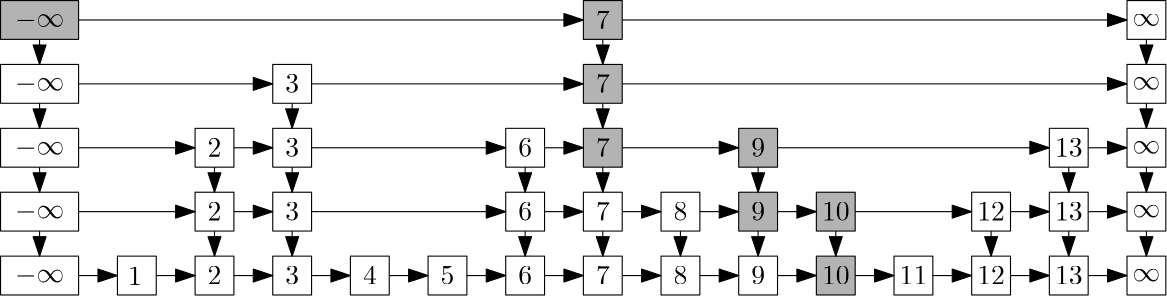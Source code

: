 <?xml version="1.0"?>
<!DOCTYPE ipe SYSTEM "ipe.dtd">
<ipe version="70005" creator="Ipe 7.1.1">
<info created="D:20140206095629" modified="D:20140206095629"/>
<ipestyle name="ipe6">
<symbol name="mark/circle(sx)" transformations="translations">
<path fill="sym-stroke">
0.6 0 0 0.6 0 0 e
0.4 0 0 0.4 0 0 e
</path>
</symbol>
<symbol name="mark/disk(sx)" transformations="translations">
<path fill="sym-stroke">
0.6 0 0 0.6 0 0 e
</path>
</symbol>
<symbol name="mark/fdisk(sfx)" transformations="translations">
<group>
<path fill="sym-fill">
0.5 0 0 0.5 0 0 e
</path>
<path fill="sym-stroke" fillrule="eofill">
0.6 0 0 0.6 0 0 e
0.4 0 0 0.4 0 0 e
</path>
</group>
</symbol>
<symbol name="mark/box(sx)" transformations="translations">
<path fill="sym-stroke" fillrule="eofill">
-0.6 -0.6 m
0.6 -0.6 l
0.6 0.6 l
-0.6 0.6 l
h
-0.4 -0.4 m
0.4 -0.4 l
0.4 0.4 l
-0.4 0.4 l
h
</path>
</symbol>
<symbol name="mark/square(sx)" transformations="translations">
<path fill="sym-stroke">
-0.6 -0.6 m
0.6 -0.6 l
0.6 0.6 l
-0.6 0.6 l
h
</path>
</symbol>
<symbol name="mark/fsquare(sfx)" transformations="translations">
<group>
<path fill="sym-fill">
-0.5 -0.5 m
0.5 -0.5 l
0.5 0.5 l
-0.5 0.5 l
h
</path>
<path fill="sym-stroke" fillrule="eofill">
-0.6 -0.6 m
0.6 -0.6 l
0.6 0.6 l
-0.6 0.6 l
0 -0.4 m
0.4 -0.4 l
0.4 0.4 l
-0.4 0.4 l
h
</path>
</group>
</symbol>
<symbol name="mark/cross(sx)" transformations="translations">
<group>
<path fill="sym-stroke">
-0.43 -0.57 m
0.57 0.43 l
0.43 0.57 l
-0.57 -0.43 l
h
</path>
<path fill="sym-stroke">
-0.43 0.57 m
0.57 -0.43 l
0.43 -0.57 l
-0.57 0.43 l
h
</path>
</group>
</symbol>
<pen name="heavier" value="0.8"/>
<pen name="fat" value="1.2"/>
<pen name="ultrafat" value="2"/>
<symbolsize name="large" value="5"/>
<symbolsize name="small" value="2"/>
<symbolsize name="tiny" value="1.1"/>
<arrowsize name="large" value="10"/>
<arrowsize name="small" value="5"/>
<arrowsize name="tiny" value="3"/>
<color name="red" value="1 0 0"/>
<color name="green" value="0 1 0"/>
<color name="blue" value="0 0 1"/>
<color name="yellow" value="1 1 0"/>
<color name="gray1" value="0.125"/>
<color name="gray2" value="0.25"/>
<color name="gray3" value="0.375"/>
<color name="gray4" value="0.5"/>
<color name="gray5" value="0.625"/>
<color name="gray6" value="0.75"/>
<color name="gray7" value="0.875"/>
<dashstyle name="dashed" value="[4] 0"/>
<dashstyle name="dotted" value="[1 3] 0"/>
<dashstyle name="dash dotted" value="[4 2 1 2] 0"/>
<dashstyle name="dash dot dotted" value="[4 2 1 2 1 2] 0"/>
<textsize name="large" value="\large"/>
<textsize name="Large" value="\Large"/>
<textsize name="LARGE" value="\LARGE"/>
<textsize name="huge" value="\huge"/>
<textsize name="Huge" value="\Huge"/>
<textsize name="small" value="\small"/>
<textsize name="footnote" value="\footnotesize"/>
<textsize name="tiny" value="\tiny"/>
<textstyle name="center" begin="\begin{center}" end="\end{center}"/>
<textstyle name="itemize" begin="\begin{itemize}" end="\end{itemize}"/>
<textstyle name="item" begin="\begin{itemize}\item{}" end="\end{itemize}"/>
</ipestyle>
<page>
<layer name="alpha"/>
<view layers="alpha" active="alpha"/>
<path layer="alpha" matrix="1 0 0 1 397.797 227.846" stroke="black" fill="0.701" pen="0.4">
-240.834 78.9682 m
-268.927 78.9682 l
-268.927 64.9896 l
-240.834 64.9896 l
h
</path>
<path matrix="1 0 0 1 397.797 227.846" stroke="black" fill="0.701" pen="0.4">
38.7411 -13.0396 m
24.7625 -13.0396 l
24.7625 -27.0182 l
38.7411 -27.0182 l
h
</path>
<path matrix="1 0 0 1 397.797 227.846" stroke="black" fill="0.701" pen="0.4">
38.7411 9.96234 m
24.7625 9.96234 l
24.7625 -4.01625 l
38.7411 -4.01625 l
h
</path>
<path matrix="1 0 0 1 397.797 227.846" stroke="black" fill="0.701" pen="0.4">
10.7835 9.96234 m
-3.1955 9.96234 l
-3.1955 -4.01625 l
10.7835 -4.01625 l
h
</path>
<path matrix="1 0 0 1 397.797 227.846" stroke="black" fill="0.701" pen="0.4">
-45.1315 32.9643 m
-59.1105 32.9643 l
-59.1105 18.9857 l
-45.1315 18.9857 l
h
</path>
<path matrix="1 0 0 1 397.797 227.846" stroke="black" fill="0.701" pen="0.4">
10.7835 32.9643 m
-3.1955 32.9643 l
-3.1955 18.9857 l
10.7835 18.9857 l
h
</path>
<path matrix="1 0 0 1 397.797 227.846" stroke="black" fill="0.701" pen="0.4">
-45.1315 55.9662 m
-59.1105 55.9662 l
-59.1105 41.9877 l
-45.1315 41.9877 l
h
</path>
<path matrix="1 0 0 1 397.797 227.846" stroke="black" fill="0.701" pen="0.4">
-45.1315 78.9682 m
-59.1105 78.9682 l
-59.1105 64.9896 l
-45.1315 64.9896 l
h
</path>
<text matrix="1 0 0 1 397.797 227.846" transformations="translations" pos="-166.441 -23.2389" stroke="black" type="label" valign="bottom" size="10">3</text>
<text matrix="1 0 0 1 397.797 227.846" transformations="translations" pos="1.3045 -23.2389" stroke="black" type="label" valign="bottom" size="10">9</text>
<text matrix="1 0 0 1 397.797 227.846" transformations="translations" pos="26.7668 -23.2389" stroke="black" type="label" valign="bottom" size="10">10</text>
<text matrix="1 0 0 1 397.797 227.846" transformations="translations" pos="110.64 -23.2389" stroke="black" type="label" valign="bottom" size="10">13</text>
<text matrix="1 0 0 1 397.797 227.846" transformations="translations" pos="-194.398 -23.2389" stroke="black" type="label" valign="bottom" size="10">2</text>
<text matrix="1 0 0 1 397.797 227.846" transformations="translations" pos="-110.526 -23.2389" stroke="black" type="label" valign="bottom" size="10">5</text>
<text matrix="1 0 0 1 397.797 227.846" transformations="translations" pos="54.7244 -23.2389" stroke="black" type="label" valign="bottom" size="10">11</text>
<text matrix="1 0 0 1 397.797 227.846" transformations="translations" pos="-138.483 -23.2389" stroke="black" type="label" valign="bottom" size="10">4</text>
<text matrix="1 0 0 1 397.797 227.846" transformations="translations" pos="-82.5685 -23.2389" stroke="black" type="label" valign="bottom" size="10">6</text>
<text matrix="1 0 0 1 397.797 227.846" transformations="translations" pos="-54.6105 -23.2389" stroke="black" type="label" valign="bottom" size="10">7</text>
<text matrix="1 0 0 1 397.797 227.846" transformations="translations" pos="-26.6535 -23.2389" stroke="black" type="label" valign="bottom" size="10">8</text>
<text matrix="1 0 0 1 397.797 227.846" transformations="translations" pos="82.6819 -23.2389" stroke="black" type="label" valign="bottom" size="10">12</text>
<path matrix="1 0 0 1 397.797 227.846" stroke="black" pen="0.4">
-184.919 -13.0396 m
-198.898 -13.0396 l
-198.898 -27.0182 l
-184.919 -27.0182 l
h
</path>
<path matrix="1 0 0 1 397.797 227.846" stroke="black" pen="0.4">
-156.961 -13.0396 m
-170.94 -13.0396 l
-170.94 -27.0182 l
-156.961 -27.0182 l
h
</path>
<path matrix="1 0 0 1 397.797 227.846" stroke="black" pen="0.4">
-129.004 -13.0396 m
-142.982 -13.0396 l
-142.982 -27.0182 l
-129.004 -27.0182 l
h
</path>
<path matrix="1 0 0 1 397.797 227.846" stroke="black" pen="0.4">
-101.046 -13.0396 m
-115.025 -13.0396 l
-115.025 -27.0182 l
-101.046 -27.0182 l
h
</path>
<path matrix="1 0 0 1 397.797 227.846" stroke="black" pen="0.4">
-73.0895 -13.0396 m
-87.0675 -13.0396 l
-87.0675 -27.0182 l
-73.0895 -27.0182 l
h
</path>
<path matrix="1 0 0 1 397.797 227.846" stroke="black" pen="0.4">
-45.1315 -13.0396 m
-59.1105 -13.0396 l
-59.1105 -27.0182 l
-45.1315 -27.0182 l
h
</path>
<path matrix="1 0 0 1 397.797 227.846" stroke="black" pen="0.4">
-17.1745 -13.0396 m
-31.1525 -13.0396 l
-31.1525 -27.0182 l
-17.1745 -27.0182 l
h
</path>
<path matrix="1 0 0 1 397.797 227.846" stroke="black" pen="0.4">
10.7835 -13.0396 m
-3.1955 -13.0396 l
-3.1955 -27.0182 l
10.7835 -27.0182 l
h
</path>
<path matrix="1 0 0 1 397.797 227.846" stroke="black" pen="0.4">
66.6987 -13.0396 m
52.7201 -13.0396 l
52.7201 -27.0182 l
66.6987 -27.0182 l
h
</path>
<path matrix="1 0 0 1 397.797 227.846" stroke="black" pen="0.4">
94.6562 -13.0396 m
80.6777 -13.0396 l
80.6777 -27.0182 l
94.6562 -27.0182 l
h
</path>
<path matrix="1 0 0 1 397.797 227.846" stroke="black" pen="0.4">
122.614 -13.0396 m
108.635 -13.0396 l
108.635 -27.0182 l
122.614 -27.0182 l
h
</path>
<group matrix="1 0 0 1 397.797 227.846">
<text transformations="translations" pos="-223.078 -23.4733" stroke="black" type="label" valign="bottom" size="10">1</text>
<path stroke="black" pen="0.4">
-212.877 -13.0396 m
-226.855 -13.0396 l
-226.855 -27.0182 l
-212.877 -27.0182 l
h
</path>
</group>
<path matrix="1 0 0 1 397.797 227.846" stroke="black" pen="0.4">
150.572 -13.0396 m
136.593 -13.0396 l
136.593 -27.0182 l
150.572 -27.0182 l
h
</path>
<text matrix="1 0 0 1 397.797 227.846" transformations="translations" pos="138.597 -22.1739" stroke="black" type="label" valign="bottom" size="10">$\infty$</text>
<text matrix="1 0 0 1 397.797 227.846" transformations="translations" pos="-263.746 -23.3489" stroke="black" type="label" valign="bottom" size="10">$-\infty$</text>
<path matrix="1 0 0 1 397.797 227.846" stroke="black" pen="0.4">
-240.835 -13.0396 m
-268.927 -13.0396 l
-268.927 -27.0182 l
-240.835 -27.0182 l
h
</path>
<path matrix="1 0 0 1 397.797 227.846" stroke="black" pen="0.4" arrow="normal/7">
-240.835 -20.0289 m
-226.855 -20.0289 l
</path>
<path matrix="1 0 0 1 397.797 227.846" stroke="black" pen="0.4" arrow="normal/7">
-212.877 -20.0289 m
-198.898 -20.0289 l
</path>
<path matrix="1 0 0 1 397.797 227.846" stroke="black" pen="0.4" arrow="normal/7">
-184.919 -20.0289 m
-170.94 -20.0289 l
</path>
<path matrix="1 0 0 1 397.797 227.846" stroke="black" pen="0.4" arrow="normal/7">
-156.961 -20.0289 m
-142.982 -20.0289 l
</path>
<path matrix="1 0 0 1 397.797 227.846" stroke="black" pen="0.4" arrow="normal/7">
-129.004 -20.0289 m
-115.025 -20.0289 l
</path>
<path matrix="1 0 0 1 397.797 227.846" stroke="black" pen="0.4" arrow="normal/7">
-101.046 -20.0289 m
-87.0675 -20.0289 l
</path>
<path matrix="1 0 0 1 397.797 227.846" stroke="black" pen="0.4" arrow="normal/7">
-73.0895 -20.0289 m
-59.1105 -20.0289 l
</path>
<path matrix="1 0 0 1 397.797 227.846" stroke="black" pen="0.4" arrow="normal/7">
-45.1315 -20.0289 m
-31.1525 -20.0289 l
</path>
<path matrix="1 0 0 1 397.797 227.846" stroke="black" pen="0.4" arrow="normal/7">
-17.1745 -20.0289 m
-3.1955 -20.0289 l
</path>
<path matrix="1 0 0 1 397.797 227.846" stroke="black" pen="0.4" arrow="normal/7">
10.7835 -20.0289 m
24.7625 -20.0289 l
</path>
<path matrix="1 0 0 1 397.797 227.846" stroke="black" pen="0.4" arrow="normal/7">
38.7411 -20.0289 m
52.7201 -20.0289 l
</path>
<path matrix="1 0 0 1 397.797 227.846" stroke="black" pen="0.4" arrow="normal/7">
66.6987 -20.0289 m
80.6777 -20.0289 l
</path>
<path matrix="1 0 0 1 397.797 227.846" stroke="black" pen="0.4" arrow="normal/7">
94.6562 -20.0289 m
108.635 -20.0289 l
</path>
<path matrix="1 0 0 1 397.797 227.846" stroke="black" pen="0.4" arrow="normal/7">
122.614 -20.0289 m
136.593 -20.0289 l
</path>
<text matrix="1 0 0 1 397.797 227.846" transformations="translations" pos="-194.399 -0.23695" stroke="black" type="label" valign="bottom" size="10">2</text>
<path matrix="1 0 0 1 397.797 227.846" stroke="black" pen="0.4">
-184.919 9.96234 m
-198.899 9.96234 l
-198.899 -4.01625 l
-184.919 -4.01625 l
h
</path>
<text matrix="1 0 0 1 397.797 227.846" transformations="translations" pos="-166.441 -0.23695" stroke="black" type="label" valign="bottom" size="10">3</text>
<path matrix="1 0 0 1 397.797 227.846" stroke="black" pen="0.4">
-156.961 9.96234 m
-170.94 9.96234 l
-170.94 -4.01625 l
-156.961 -4.01625 l
h
</path>
<text matrix="1 0 0 1 397.797 227.846" transformations="translations" pos="-82.5685 -0.23695" stroke="black" type="label" valign="bottom" size="10">6</text>
<path matrix="1 0 0 1 397.797 227.846" stroke="black" pen="0.4">
-73.0895 9.96234 m
-87.0675 9.96234 l
-87.0675 -4.01625 l
-73.0895 -4.01625 l
h
</path>
<text matrix="1 0 0 1 397.797 227.846" transformations="translations" pos="-54.6105 -0.23695" stroke="black" type="label" valign="bottom" size="10">7</text>
<path matrix="1 0 0 1 397.797 227.846" stroke="black" pen="0.4">
-45.1315 9.96234 m
-59.1105 9.96234 l
-59.1105 -4.01625 l
-45.1315 -4.01625 l
h
</path>
<text matrix="1 0 0 1 397.797 227.846" transformations="translations" pos="-26.6535 -0.23695" stroke="black" type="label" valign="bottom" size="10">8</text>
<path matrix="1 0 0 1 397.797 227.846" stroke="black" pen="0.4">
-17.1745 9.96234 m
-31.1525 9.96234 l
-31.1525 -4.01625 l
-17.1745 -4.01625 l
h
</path>
<text matrix="1 0 0 1 397.797 227.846" transformations="translations" pos="1.3045 -0.23695" stroke="black" type="label" valign="bottom" size="10">9</text>
<text matrix="1 0 0 1 397.797 227.846" transformations="translations" pos="26.7668 -0.23695" stroke="black" type="label" valign="bottom" size="10">10</text>
<text matrix="1 0 0 1 397.797 227.846" transformations="translations" pos="82.6819 -0.23695" stroke="black" type="label" valign="bottom" size="10">12</text>
<path matrix="1 0 0 1 397.797 227.846" stroke="black" pen="0.4">
94.6562 9.96234 m
80.6777 9.96234 l
80.6777 -4.01625 l
94.6562 -4.01625 l
h
</path>
<text matrix="1 0 0 1 397.797 227.846" transformations="translations" pos="110.64 -0.23695" stroke="black" type="label" valign="bottom" size="10">13</text>
<path matrix="1 0 0 1 397.797 227.846" stroke="black" pen="0.4">
122.614 9.96234 m
108.635 9.96234 l
108.635 -4.01625 l
122.614 -4.01625 l
h
</path>
<path matrix="1 0 0 1 397.797 227.846" stroke="black" pen="0.4">
150.572 9.96234 m
136.593 9.96234 l
136.593 -4.01625 l
150.572 -4.01625 l
h
</path>
<text matrix="1 0 0 1 397.797 227.846" transformations="translations" pos="138.597 0.828045" stroke="black" type="label" valign="bottom" size="10">$\infty$</text>
<text matrix="1 0 0 1 397.797 227.846" transformations="translations" pos="-263.746 -0.346955" stroke="black" type="label" valign="bottom" size="10">$-\infty$</text>
<path matrix="1 0 0 1 397.797 227.846" stroke="black" pen="0.4">
-240.834 9.96234 m
-268.927 9.96234 l
-268.927 -4.01625 l
-240.834 -4.01625 l
h
</path>
<text matrix="1 0 0 1 397.797 227.846" transformations="translations" pos="-194.398 22.765" stroke="black" type="label" valign="bottom" size="10">2</text>
<path matrix="1 0 0 1 397.797 227.846" stroke="black" pen="0.4">
-184.919 32.9643 m
-198.898 32.9643 l
-198.898 18.9857 l
-184.919 18.9857 l
h
</path>
<text matrix="1 0 0 1 397.797 227.846" transformations="translations" pos="-166.441 22.765" stroke="black" type="label" valign="bottom" size="10">3</text>
<path matrix="1 0 0 1 397.797 227.846" stroke="black" pen="0.4">
-156.961 32.9643 m
-170.94 32.9643 l
-170.94 18.9857 l
-156.961 18.9857 l
h
</path>
<text matrix="1 0 0 1 397.797 227.846" transformations="translations" pos="-82.5685 22.765" stroke="black" type="label" valign="bottom" size="10">6</text>
<path matrix="1 0 0 1 397.797 227.846" stroke="black" pen="0.4">
-73.0895 32.9643 m
-87.0675 32.9643 l
-87.0675 18.9857 l
-73.0895 18.9857 l
h
</path>
<text matrix="1 0 0 1 397.797 227.846" transformations="translations" pos="-54.6105 22.765" stroke="black" type="label" valign="bottom" size="10">7</text>
<text matrix="1 0 0 1 397.797 227.846" transformations="translations" pos="1.3045 22.765" stroke="black" type="label" valign="bottom" size="10">9</text>
<text matrix="1 0 0 1 397.797 227.846" transformations="translations" pos="110.64 22.765" stroke="black" type="label" valign="bottom" size="10">13</text>
<path matrix="1 0 0 1 397.797 227.846" stroke="black" pen="0.4">
122.614 32.9643 m
108.635 32.9643 l
108.635 18.9857 l
122.614 18.9857 l
h
</path>
<path matrix="1 0 0 1 397.797 227.846" stroke="black" pen="0.4">
150.572 32.9643 m
136.593 32.9643 l
136.593 18.9857 l
150.572 18.9857 l
h
</path>
<text matrix="1 0 0 1 397.797 227.846" transformations="translations" pos="138.597 23.83" stroke="black" type="label" valign="bottom" size="10">$\infty$</text>
<text matrix="1 0 0 1 397.797 227.846" transformations="translations" pos="-263.746 22.655" stroke="black" type="label" valign="bottom" size="10">$-\infty$</text>
<path matrix="1 0 0 1 397.797 227.846" stroke="black" pen="0.4">
-240.834 32.9643 m
-268.927 32.9643 l
-268.927 18.9857 l
-240.834 18.9857 l
h
</path>
<text matrix="1 0 0 1 397.797 227.846" transformations="translations" pos="-263.746 45.6569" stroke="black" type="label" valign="bottom" size="10">$-\infty$</text>
<path matrix="1 0 0 1 397.797 227.846" stroke="black" pen="0.4">
-240.834 55.9662 m
-268.927 55.9662 l
-268.927 41.9877 l
-240.834 41.9877 l
h
</path>
<text matrix="1 0 0 1 397.797 227.846" transformations="translations" pos="-166.441 45.767" stroke="black" type="label" valign="bottom" size="10">3</text>
<path matrix="1 0 0 1 397.797 227.846" stroke="black" pen="0.4">
-156.961 55.9662 m
-170.94 55.9662 l
-170.94 41.9877 l
-156.961 41.9877 l
h
</path>
<text matrix="1 0 0 1 397.797 227.846" transformations="translations" pos="-54.6105 45.767" stroke="black" type="label" valign="bottom" size="10">7</text>
<path matrix="1 0 0 1 397.797 227.846" stroke="black" pen="0.4">
150.572 55.9662 m
136.593 55.9662 l
136.593 41.9877 l
150.572 41.9877 l
h
</path>
<text matrix="1 0 0 1 397.797 227.846" transformations="translations" pos="138.597 46.8319" stroke="black" type="label" valign="bottom" size="10">$\infty$</text>
<text matrix="1 0 0 1 397.797 227.846" transformations="translations" pos="-263.746 68.6589" stroke="black" type="label" valign="bottom" size="10">$-\infty$</text>
<text matrix="1 0 0 1 397.797 227.846" transformations="translations" pos="-54.6105 68.7689" stroke="black" type="label" valign="bottom" size="10">7</text>
<path matrix="1 0 0 1 397.797 227.846" stroke="black" pen="0.4">
150.572 78.9682 m
136.593 78.9682 l
136.593 64.9896 l
150.572 64.9896 l
h
</path>
<text matrix="1 0 0 1 397.797 227.846" transformations="translations" pos="138.597 69.8339" stroke="black" type="label" valign="bottom" size="10">$\infty$</text>
<path matrix="1 0 0 1 397.797 227.846" stroke="black" pen="0.4" arrow="normal/7">
-240.834 2.97305 m
-198.898 2.97305 l
</path>
<path matrix="1 0 0 1 397.797 227.846" stroke="black" pen="0.4" arrow="normal/7">
-184.919 2.97305 m
-170.94 2.97305 l
</path>
<path matrix="1 0 0 1 397.797 227.846" stroke="black" pen="0.4" arrow="normal/7">
-156.961 2.97305 m
-87.0675 2.97305 l
</path>
<path matrix="1 0 0 1 397.797 227.846" stroke="black" pen="0.4" arrow="normal/7">
-73.0895 2.97305 m
-59.1105 2.97305 l
</path>
<path matrix="1 0 0 1 397.797 227.846" stroke="black" pen="0.4" arrow="normal/7">
-45.1315 2.97305 m
-31.1525 2.97305 l
</path>
<path matrix="1 0 0 1 397.797 227.846" stroke="black" pen="0.4" arrow="normal/7">
-17.1745 2.97305 m
-3.1955 2.97305 l
</path>
<path matrix="1 0 0 1 397.797 227.846" stroke="black" pen="0.4" arrow="normal/7">
10.7835 2.97305 m
24.7625 2.97305 l
</path>
<path matrix="1 0 0 1 397.797 227.846" stroke="black" pen="0.4" arrow="normal/7">
38.7411 2.97305 m
80.6777 2.97305 l
</path>
<path matrix="1 0 0 1 397.797 227.846" stroke="black" pen="0.4" arrow="normal/7">
94.6562 2.97305 m
108.635 2.97305 l
</path>
<path matrix="1 0 0 1 397.797 227.846" stroke="black" pen="0.4" arrow="normal/7">
122.614 2.97305 m
136.593 2.97305 l
</path>
<path matrix="1 0 0 1 397.797 227.846" stroke="black" pen="0.4" arrow="normal/7">
-240.834 25.975 m
-198.898 25.975 l
</path>
<path matrix="1 0 0 1 397.797 227.846" stroke="black" pen="0.4" arrow="normal/7">
-184.919 25.975 m
-170.94 25.975 l
</path>
<path matrix="1 0 0 1 397.797 227.846" stroke="black" pen="0.4" arrow="normal/7">
-156.961 25.975 m
-87.0675 25.975 l
</path>
<path matrix="1 0 0 1 397.797 227.846" stroke="black" pen="0.4" arrow="normal/7">
-73.0895 25.975 m
-59.1105 25.975 l
</path>
<path matrix="1 0 0 1 397.797 227.846" stroke="black" pen="0.4" arrow="normal/7">
-45.1315 25.975 m
-3.1955 25.975 l
</path>
<path matrix="1 0 0 1 397.797 227.846" stroke="black" pen="0.4" arrow="normal/7">
10.7835 25.975 m
108.635 25.975 l
</path>
<path matrix="1 0 0 1 397.797 227.846" stroke="black" pen="0.4" arrow="normal/7">
122.614 25.975 m
136.593 25.975 l
</path>
<path matrix="1 0 0 1 397.797 227.846" stroke="black" pen="0.4" arrow="normal/7">
-240.834 48.977 m
-170.94 48.977 l
</path>
<path matrix="1 0 0 1 397.797 227.846" stroke="black" pen="0.4" arrow="normal/7">
-156.961 48.977 m
-59.1105 48.977 l
</path>
<path matrix="1 0 0 1 397.797 227.846" stroke="black" pen="0.4" arrow="normal/7">
-45.1315 48.977 m
136.593 48.977 l
</path>
<path matrix="1 0 0 1 397.797 227.846" stroke="black" pen="0.4" arrow="normal/7">
-240.834 71.9789 m
-59.1105 71.9789 l
</path>
<path matrix="1 0 0 1 397.797 227.846" stroke="black" pen="0.4" arrow="normal/7">
-45.1315 71.9789 m
136.593 71.9789 l
</path>
<path matrix="1 0 0 1 397.797 227.846" stroke="black" pen="0.4" arrow="normal/7">
-254.881 64.9896 m
-254.881 55.9662 l
</path>
<path matrix="1 0 0 1 397.797 227.846" stroke="black" pen="0.4" arrow="normal/7">
-254.881 41.9877 m
-254.881 32.9643 l
</path>
<path matrix="1 0 0 1 397.797 227.846" stroke="black" pen="0.4" arrow="normal/7">
-254.881 18.9857 m
-254.881 9.96234 l
</path>
<path matrix="1 0 0 1 397.797 227.846" stroke="black" pen="0.4" arrow="normal/7">
-254.881 -4.01625 m
-254.881 -13.0396 l
</path>
<path matrix="1 0 0 1 397.797 227.846" stroke="black" pen="0.4" arrow="normal/7">
-191.909 18.9857 m
-191.909 9.96234 l
</path>
<path matrix="1 0 0 1 397.797 227.846" stroke="black" pen="0.4" arrow="normal/7">
-191.909 -4.01625 m
-191.909 -13.0396 l
</path>
<path matrix="1 0 0 1 397.797 227.846" stroke="black" pen="0.4" arrow="normal/7">
-163.951 41.9877 m
-163.951 32.9643 l
</path>
<path matrix="1 0 0 1 397.797 227.846" stroke="black" pen="0.4" arrow="normal/7">
-163.951 18.9857 m
-163.951 9.96234 l
</path>
<path matrix="1 0 0 1 397.797 227.846" stroke="black" pen="0.4" arrow="normal/7">
-163.951 -4.01625 m
-163.951 -13.0396 l
</path>
<path matrix="1 0 0 1 397.797 227.846" stroke="black" pen="0.4" arrow="normal/7">
-80.0785 18.9857 m
-80.0785 9.96234 l
</path>
<path matrix="1 0 0 1 397.797 227.846" stroke="black" pen="0.4" arrow="normal/7">
-80.0785 -4.01625 m
-80.0785 -13.0396 l
</path>
<path matrix="1 0 0 1 397.797 227.846" stroke="black" pen="0.4" arrow="normal/7">
-52.121 64.9896 m
-52.121 55.9662 l
</path>
<path matrix="1 0 0 1 397.797 227.846" stroke="black" pen="0.4" arrow="normal/7">
-52.121 41.9877 m
-52.121 32.9643 l
</path>
<path matrix="1 0 0 1 397.797 227.846" stroke="black" pen="0.4" arrow="normal/7">
-52.121 18.9857 m
-52.121 9.96234 l
</path>
<path matrix="1 0 0 1 397.797 227.846" stroke="black" pen="0.4" arrow="normal/7">
-52.121 -4.01625 m
-52.121 -13.0396 l
</path>
<path matrix="1 0 0 1 397.797 227.846" stroke="black" pen="0.4" arrow="normal/7">
-24.1635 -4.01625 m
-24.1635 -13.0396 l
</path>
<path matrix="1 0 0 1 397.797 227.846" stroke="black" pen="0.4" arrow="normal/7">
3.794 18.9857 m
3.794 9.96234 l
</path>
<path matrix="1 0 0 1 397.797 227.846" stroke="black" pen="0.4" arrow="normal/7">
3.794 -4.01625 m
3.794 -13.0396 l
</path>
<path matrix="1 0 0 1 397.797 227.846" stroke="black" pen="0.4" arrow="normal/7">
31.7518 -4.01625 m
31.7518 -13.0396 l
</path>
<path matrix="1 0 0 1 397.797 227.846" stroke="black" pen="0.4" arrow="normal/7">
87.667 -4.01625 m
87.667 -13.0396 l
</path>
<path matrix="1 0 0 1 397.797 227.846" stroke="black" pen="0.4" arrow="normal/7">
115.625 18.9857 m
115.625 9.96234 l
</path>
<path matrix="1 0 0 1 397.797 227.846" stroke="black" pen="0.4" arrow="normal/7">
115.625 -4.01625 m
115.625 -13.0396 l
</path>
<path matrix="1 0 0 1 397.797 227.846" stroke="black" pen="0.4" arrow="normal/7">
143.582 64.9896 m
143.582 55.9662 l
</path>
<path matrix="1 0 0 1 397.797 227.846" stroke="black" pen="0.4" arrow="normal/7">
143.582 41.9877 m
143.582 32.9643 l
</path>
<path matrix="1 0 0 1 397.797 227.846" stroke="black" pen="0.4" arrow="normal/7">
143.582 18.9857 m
143.582 9.96234 l
</path>
<path matrix="1 0 0 1 397.797 227.846" stroke="black" pen="0.4" arrow="normal/7">
143.582 -4.01625 m
143.582 -13.0396 l
</path>
</page>
</ipe>
